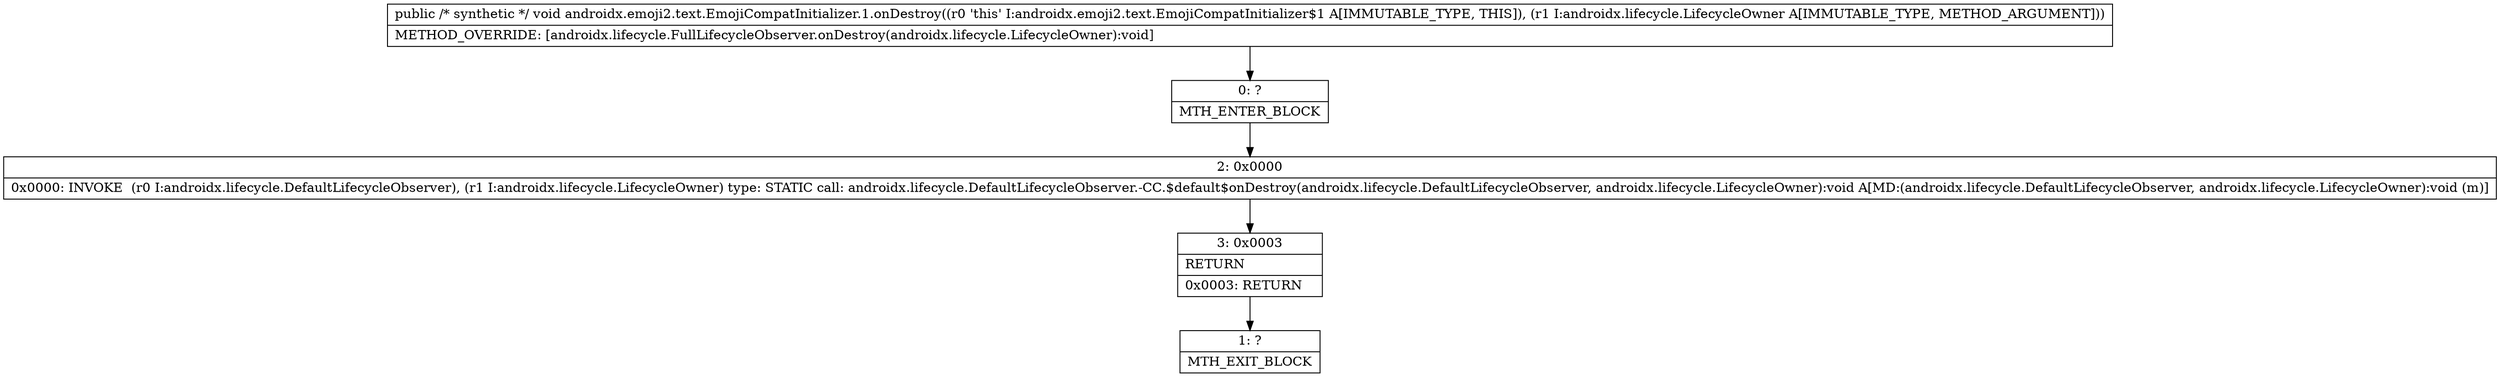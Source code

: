 digraph "CFG forandroidx.emoji2.text.EmojiCompatInitializer.1.onDestroy(Landroidx\/lifecycle\/LifecycleOwner;)V" {
Node_0 [shape=record,label="{0\:\ ?|MTH_ENTER_BLOCK\l}"];
Node_2 [shape=record,label="{2\:\ 0x0000|0x0000: INVOKE  (r0 I:androidx.lifecycle.DefaultLifecycleObserver), (r1 I:androidx.lifecycle.LifecycleOwner) type: STATIC call: androidx.lifecycle.DefaultLifecycleObserver.\-CC.$default$onDestroy(androidx.lifecycle.DefaultLifecycleObserver, androidx.lifecycle.LifecycleOwner):void A[MD:(androidx.lifecycle.DefaultLifecycleObserver, androidx.lifecycle.LifecycleOwner):void (m)]\l}"];
Node_3 [shape=record,label="{3\:\ 0x0003|RETURN\l|0x0003: RETURN   \l}"];
Node_1 [shape=record,label="{1\:\ ?|MTH_EXIT_BLOCK\l}"];
MethodNode[shape=record,label="{public \/* synthetic *\/ void androidx.emoji2.text.EmojiCompatInitializer.1.onDestroy((r0 'this' I:androidx.emoji2.text.EmojiCompatInitializer$1 A[IMMUTABLE_TYPE, THIS]), (r1 I:androidx.lifecycle.LifecycleOwner A[IMMUTABLE_TYPE, METHOD_ARGUMENT]))  | METHOD_OVERRIDE: [androidx.lifecycle.FullLifecycleObserver.onDestroy(androidx.lifecycle.LifecycleOwner):void]\l}"];
MethodNode -> Node_0;Node_0 -> Node_2;
Node_2 -> Node_3;
Node_3 -> Node_1;
}


